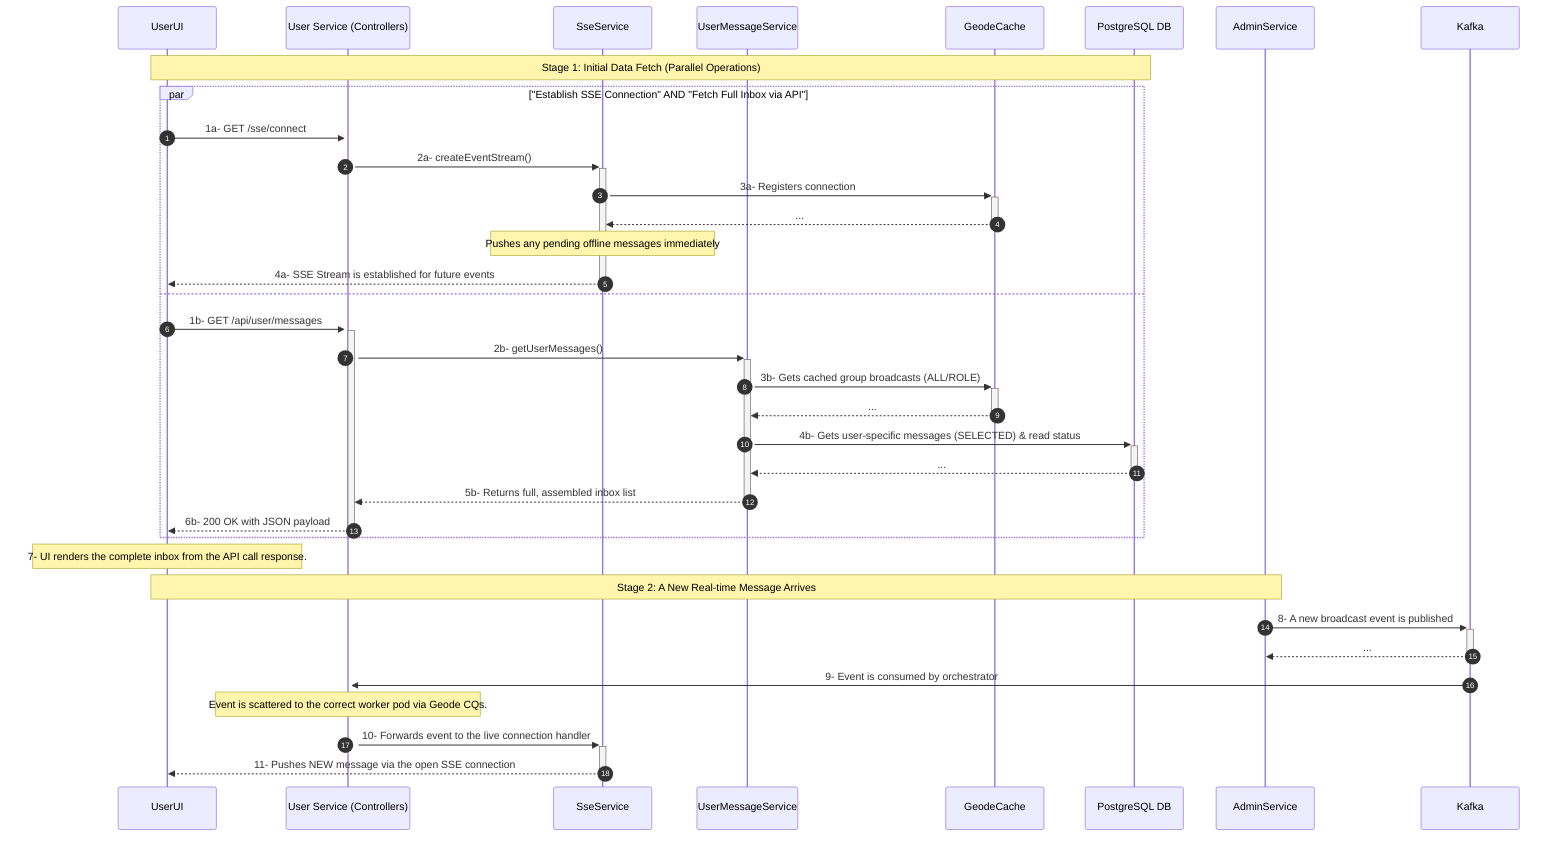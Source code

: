 sequenceDiagram
    autonumber

    participant UserUI
    participant UserService as User Service (Controllers)
    participant SseService
    participant UserMessageService
    participant GeodeCache
    participant DB as PostgreSQL DB
    participant AdminService
    participant Kafka

    note over UserUI, DB: Stage 1: Initial Data Fetch (Parallel Operations)

    par "Establish SSE Connection" AND "Fetch Full Inbox via API"
        UserUI->>+UserService: 1a- GET /sse/connect
        UserService->>+SseService: 2a- createEventStream()
        SseService->>+GeodeCache: 3a- Registers connection
        GeodeCache-->>-SseService: ...
        note over SseService: Pushes any pending offline messages immediately
        SseService-->>-UserUI: 4a- SSE Stream is established for future events

    and
        UserUI->>+UserService: 1b- GET /api/user/messages
        UserService->>+UserMessageService: 2b- getUserMessages()
        UserMessageService->>+GeodeCache: 3b- Gets cached group broadcasts (ALL/ROLE)
        GeodeCache-->>-UserMessageService: ...
        UserMessageService->>+DB: 4b- Gets user-specific messages (SELECTED) & read status
        DB-->>-UserMessageService: ...
        UserMessageService-->>-UserService: 5b- Returns full, assembled inbox list
        UserService-->>-UserUI: 6b- 200 OK with JSON payload
    end

    note over UserUI: 7- UI renders the complete inbox from the API call response.

    note over AdminService, UserUI: Stage 2: A New Real-time Message Arrives
    AdminService->>+Kafka: 8- A new broadcast event is published
    Kafka-->>-AdminService: ...

    Kafka->>+UserService: 9- Event is consumed by orchestrator
    note over UserService: Event is scattered to the correct worker pod via Geode CQs.
    
    UserService->>+SseService: 10- Forwards event to the live connection handler
    SseService-->>-UserUI: 11- Pushes NEW message via the open SSE connection